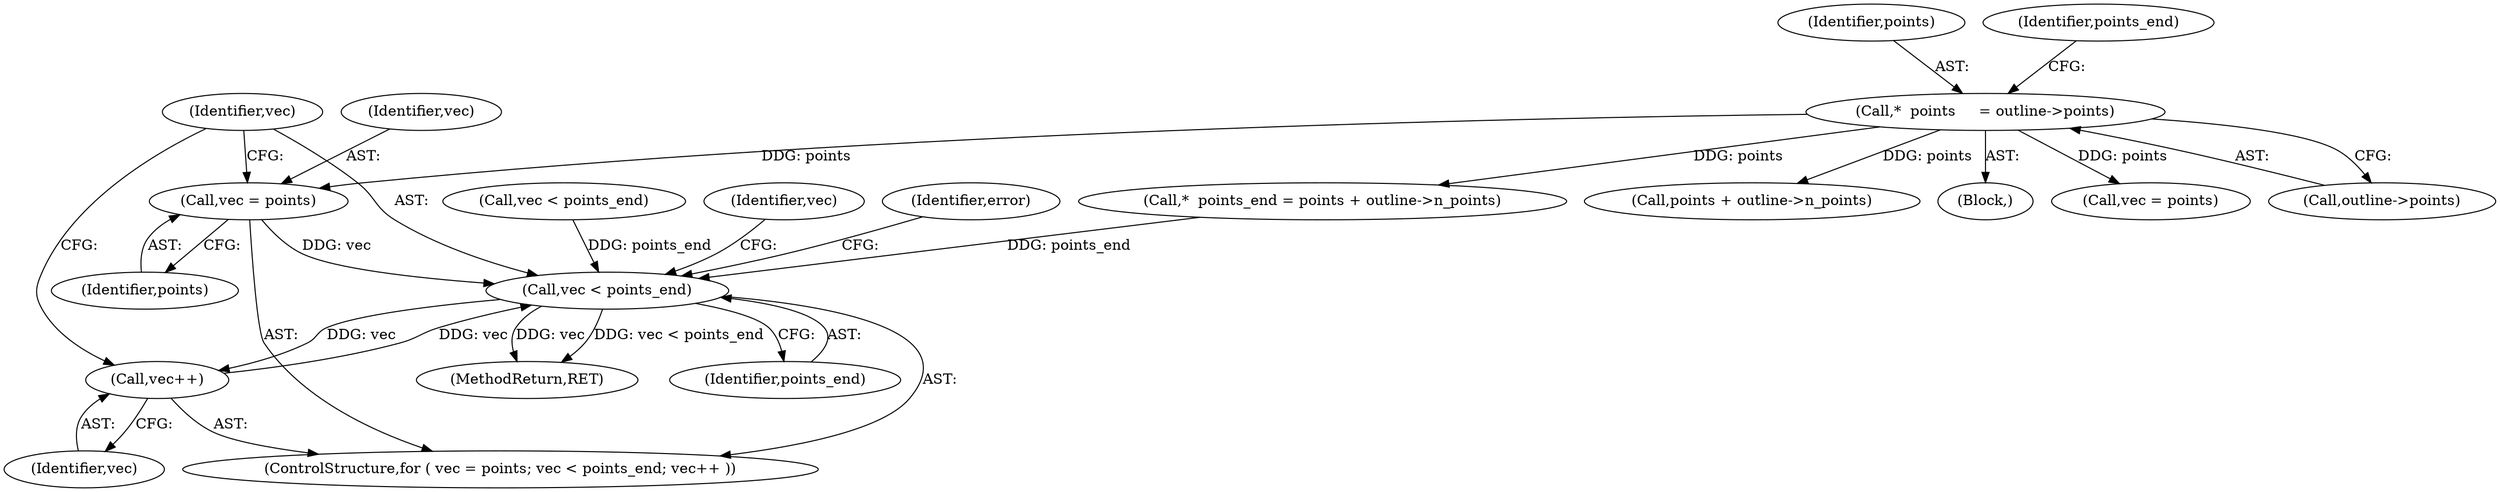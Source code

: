 digraph "0_savannah_79972af4f0485a11dcb19551356c45245749fc5b@pointer" {
"1000489" [label="(Call,vec = points)"];
"1000456" [label="(Call,*  points     = outline->points)"];
"1000492" [label="(Call,vec < points_end)"];
"1000495" [label="(Call,vec++)"];
"1000457" [label="(Identifier,points)"];
"1000458" [label="(Call,outline->points)"];
"1000464" [label="(Call,points + outline->n_points)"];
"1000609" [label="(MethodReturn,RET)"];
"1000499" [label="(Identifier,vec)"];
"1000489" [label="(Call,vec = points)"];
"1000496" [label="(Identifier,vec)"];
"1000491" [label="(Identifier,points)"];
"1000503" [label="(Identifier,error)"];
"1000463" [label="(Identifier,points_end)"];
"1000493" [label="(Identifier,vec)"];
"1000476" [label="(Call,vec < points_end)"];
"1000454" [label="(Block,)"];
"1000473" [label="(Call,vec = points)"];
"1000494" [label="(Identifier,points_end)"];
"1000462" [label="(Call,*  points_end = points + outline->n_points)"];
"1000456" [label="(Call,*  points     = outline->points)"];
"1000492" [label="(Call,vec < points_end)"];
"1000495" [label="(Call,vec++)"];
"1000490" [label="(Identifier,vec)"];
"1000488" [label="(ControlStructure,for ( vec = points; vec < points_end; vec++ ))"];
"1000489" -> "1000488"  [label="AST: "];
"1000489" -> "1000491"  [label="CFG: "];
"1000490" -> "1000489"  [label="AST: "];
"1000491" -> "1000489"  [label="AST: "];
"1000493" -> "1000489"  [label="CFG: "];
"1000456" -> "1000489"  [label="DDG: points"];
"1000489" -> "1000492"  [label="DDG: vec"];
"1000456" -> "1000454"  [label="AST: "];
"1000456" -> "1000458"  [label="CFG: "];
"1000457" -> "1000456"  [label="AST: "];
"1000458" -> "1000456"  [label="AST: "];
"1000463" -> "1000456"  [label="CFG: "];
"1000456" -> "1000462"  [label="DDG: points"];
"1000456" -> "1000464"  [label="DDG: points"];
"1000456" -> "1000473"  [label="DDG: points"];
"1000492" -> "1000488"  [label="AST: "];
"1000492" -> "1000494"  [label="CFG: "];
"1000493" -> "1000492"  [label="AST: "];
"1000494" -> "1000492"  [label="AST: "];
"1000499" -> "1000492"  [label="CFG: "];
"1000503" -> "1000492"  [label="CFG: "];
"1000492" -> "1000609"  [label="DDG: vec"];
"1000492" -> "1000609"  [label="DDG: vec < points_end"];
"1000495" -> "1000492"  [label="DDG: vec"];
"1000462" -> "1000492"  [label="DDG: points_end"];
"1000476" -> "1000492"  [label="DDG: points_end"];
"1000492" -> "1000495"  [label="DDG: vec"];
"1000495" -> "1000488"  [label="AST: "];
"1000495" -> "1000496"  [label="CFG: "];
"1000496" -> "1000495"  [label="AST: "];
"1000493" -> "1000495"  [label="CFG: "];
}
